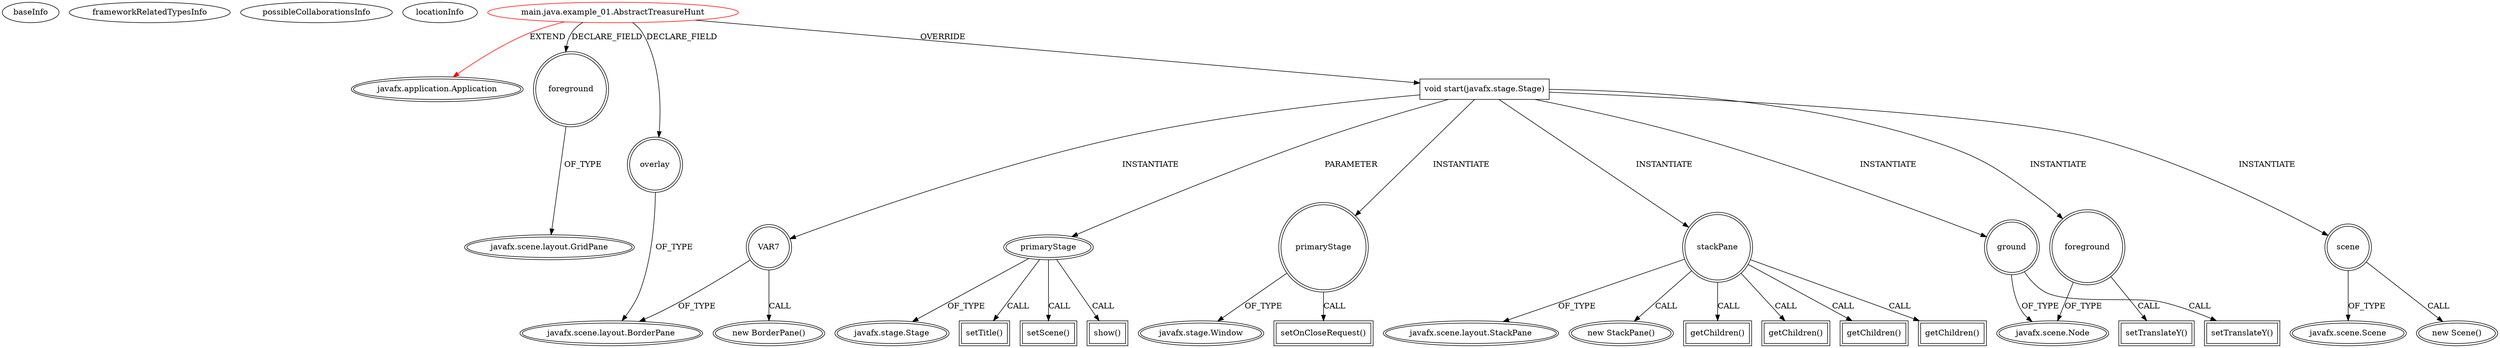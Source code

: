 digraph {
baseInfo[graphId=3801,category="extension_graph",isAnonymous=false,possibleRelation=false]
frameworkRelatedTypesInfo[0="javafx.application.Application"]
possibleCollaborationsInfo[]
locationInfo[projectName="nwaldispuehl-java-introduction",filePath="/nwaldispuehl-java-introduction/java-intro-master/hands_on_examples/src/main/java/example_01/AbstractTreasureHunt.java",contextSignature="AbstractTreasureHunt",graphId="3801"]
0[label="main.java.example_01.AbstractTreasureHunt",vertexType="ROOT_CLIENT_CLASS_DECLARATION",isFrameworkType=false,color=red]
1[label="javafx.application.Application",vertexType="FRAMEWORK_CLASS_TYPE",isFrameworkType=true,peripheries=2]
2[label="foreground",vertexType="FIELD_DECLARATION",isFrameworkType=true,peripheries=2,shape=circle]
3[label="javafx.scene.layout.GridPane",vertexType="FRAMEWORK_CLASS_TYPE",isFrameworkType=true,peripheries=2]
4[label="overlay",vertexType="FIELD_DECLARATION",isFrameworkType=true,peripheries=2,shape=circle]
5[label="javafx.scene.layout.BorderPane",vertexType="FRAMEWORK_CLASS_TYPE",isFrameworkType=true,peripheries=2]
6[label="void start(javafx.stage.Stage)",vertexType="OVERRIDING_METHOD_DECLARATION",isFrameworkType=false,shape=box]
7[label="primaryStage",vertexType="PARAMETER_DECLARATION",isFrameworkType=true,peripheries=2]
8[label="javafx.stage.Stage",vertexType="FRAMEWORK_CLASS_TYPE",isFrameworkType=true,peripheries=2]
9[label="primaryStage",vertexType="VARIABLE_EXPRESION",isFrameworkType=true,peripheries=2,shape=circle]
11[label="javafx.stage.Window",vertexType="FRAMEWORK_CLASS_TYPE",isFrameworkType=true,peripheries=2]
10[label="setOnCloseRequest()",vertexType="INSIDE_CALL",isFrameworkType=true,peripheries=2,shape=box]
13[label="stackPane",vertexType="VARIABLE_EXPRESION",isFrameworkType=true,peripheries=2,shape=circle]
14[label="javafx.scene.layout.StackPane",vertexType="FRAMEWORK_CLASS_TYPE",isFrameworkType=true,peripheries=2]
12[label="new StackPane()",vertexType="CONSTRUCTOR_CALL",isFrameworkType=true,peripheries=2]
16[label="getChildren()",vertexType="INSIDE_CALL",isFrameworkType=true,peripheries=2,shape=box]
17[label="ground",vertexType="VARIABLE_EXPRESION",isFrameworkType=true,peripheries=2,shape=circle]
19[label="javafx.scene.Node",vertexType="FRAMEWORK_CLASS_TYPE",isFrameworkType=true,peripheries=2]
18[label="setTranslateY()",vertexType="INSIDE_CALL",isFrameworkType=true,peripheries=2,shape=box]
21[label="getChildren()",vertexType="INSIDE_CALL",isFrameworkType=true,peripheries=2,shape=box]
22[label="foreground",vertexType="VARIABLE_EXPRESION",isFrameworkType=true,peripheries=2,shape=circle]
23[label="setTranslateY()",vertexType="INSIDE_CALL",isFrameworkType=true,peripheries=2,shape=box]
26[label="getChildren()",vertexType="INSIDE_CALL",isFrameworkType=true,peripheries=2,shape=box]
28[label="VAR7",vertexType="VARIABLE_EXPRESION",isFrameworkType=true,peripheries=2,shape=circle]
27[label="new BorderPane()",vertexType="CONSTRUCTOR_CALL",isFrameworkType=true,peripheries=2]
31[label="getChildren()",vertexType="INSIDE_CALL",isFrameworkType=true,peripheries=2,shape=box]
33[label="scene",vertexType="VARIABLE_EXPRESION",isFrameworkType=true,peripheries=2,shape=circle]
34[label="javafx.scene.Scene",vertexType="FRAMEWORK_CLASS_TYPE",isFrameworkType=true,peripheries=2]
32[label="new Scene()",vertexType="CONSTRUCTOR_CALL",isFrameworkType=true,peripheries=2]
36[label="setTitle()",vertexType="INSIDE_CALL",isFrameworkType=true,peripheries=2,shape=box]
38[label="setScene()",vertexType="INSIDE_CALL",isFrameworkType=true,peripheries=2,shape=box]
40[label="show()",vertexType="INSIDE_CALL",isFrameworkType=true,peripheries=2,shape=box]
0->1[label="EXTEND",color=red]
0->2[label="DECLARE_FIELD"]
2->3[label="OF_TYPE"]
0->4[label="DECLARE_FIELD"]
4->5[label="OF_TYPE"]
0->6[label="OVERRIDE"]
7->8[label="OF_TYPE"]
6->7[label="PARAMETER"]
6->9[label="INSTANTIATE"]
9->11[label="OF_TYPE"]
9->10[label="CALL"]
6->13[label="INSTANTIATE"]
13->14[label="OF_TYPE"]
13->12[label="CALL"]
13->16[label="CALL"]
6->17[label="INSTANTIATE"]
17->19[label="OF_TYPE"]
17->18[label="CALL"]
13->21[label="CALL"]
6->22[label="INSTANTIATE"]
22->19[label="OF_TYPE"]
22->23[label="CALL"]
13->26[label="CALL"]
6->28[label="INSTANTIATE"]
28->5[label="OF_TYPE"]
28->27[label="CALL"]
13->31[label="CALL"]
6->33[label="INSTANTIATE"]
33->34[label="OF_TYPE"]
33->32[label="CALL"]
7->36[label="CALL"]
7->38[label="CALL"]
7->40[label="CALL"]
}
